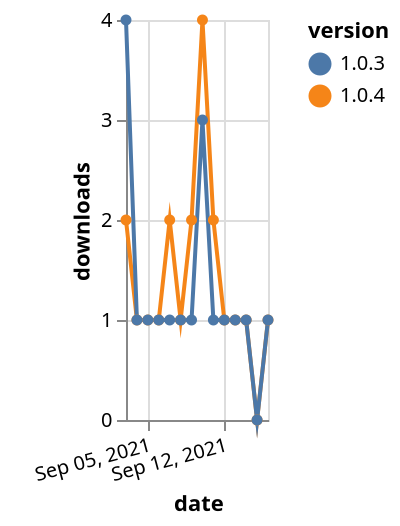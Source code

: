 {"$schema": "https://vega.github.io/schema/vega-lite/v5.json", "description": "A simple bar chart with embedded data.", "data": {"values": [{"date": "2021-09-03", "total": 271, "delta": 2, "version": "1.0.4"}, {"date": "2021-09-04", "total": 272, "delta": 1, "version": "1.0.4"}, {"date": "2021-09-05", "total": 273, "delta": 1, "version": "1.0.4"}, {"date": "2021-09-06", "total": 274, "delta": 1, "version": "1.0.4"}, {"date": "2021-09-07", "total": 276, "delta": 2, "version": "1.0.4"}, {"date": "2021-09-08", "total": 277, "delta": 1, "version": "1.0.4"}, {"date": "2021-09-09", "total": 279, "delta": 2, "version": "1.0.4"}, {"date": "2021-09-10", "total": 283, "delta": 4, "version": "1.0.4"}, {"date": "2021-09-11", "total": 285, "delta": 2, "version": "1.0.4"}, {"date": "2021-09-12", "total": 286, "delta": 1, "version": "1.0.4"}, {"date": "2021-09-13", "total": 287, "delta": 1, "version": "1.0.4"}, {"date": "2021-09-14", "total": 288, "delta": 1, "version": "1.0.4"}, {"date": "2021-09-15", "total": 288, "delta": 0, "version": "1.0.4"}, {"date": "2021-09-16", "total": 289, "delta": 1, "version": "1.0.4"}, {"date": "2021-09-03", "total": 246, "delta": 4, "version": "1.0.3"}, {"date": "2021-09-04", "total": 247, "delta": 1, "version": "1.0.3"}, {"date": "2021-09-05", "total": 248, "delta": 1, "version": "1.0.3"}, {"date": "2021-09-06", "total": 249, "delta": 1, "version": "1.0.3"}, {"date": "2021-09-07", "total": 250, "delta": 1, "version": "1.0.3"}, {"date": "2021-09-08", "total": 251, "delta": 1, "version": "1.0.3"}, {"date": "2021-09-09", "total": 252, "delta": 1, "version": "1.0.3"}, {"date": "2021-09-10", "total": 255, "delta": 3, "version": "1.0.3"}, {"date": "2021-09-11", "total": 256, "delta": 1, "version": "1.0.3"}, {"date": "2021-09-12", "total": 257, "delta": 1, "version": "1.0.3"}, {"date": "2021-09-13", "total": 258, "delta": 1, "version": "1.0.3"}, {"date": "2021-09-14", "total": 259, "delta": 1, "version": "1.0.3"}, {"date": "2021-09-15", "total": 259, "delta": 0, "version": "1.0.3"}, {"date": "2021-09-16", "total": 260, "delta": 1, "version": "1.0.3"}]}, "width": "container", "mark": {"type": "line", "point": {"filled": true}}, "encoding": {"x": {"field": "date", "type": "temporal", "timeUnit": "yearmonthdate", "title": "date", "axis": {"labelAngle": -15}}, "y": {"field": "delta", "type": "quantitative", "title": "downloads"}, "color": {"field": "version", "type": "nominal"}, "tooltip": {"field": "delta"}}}